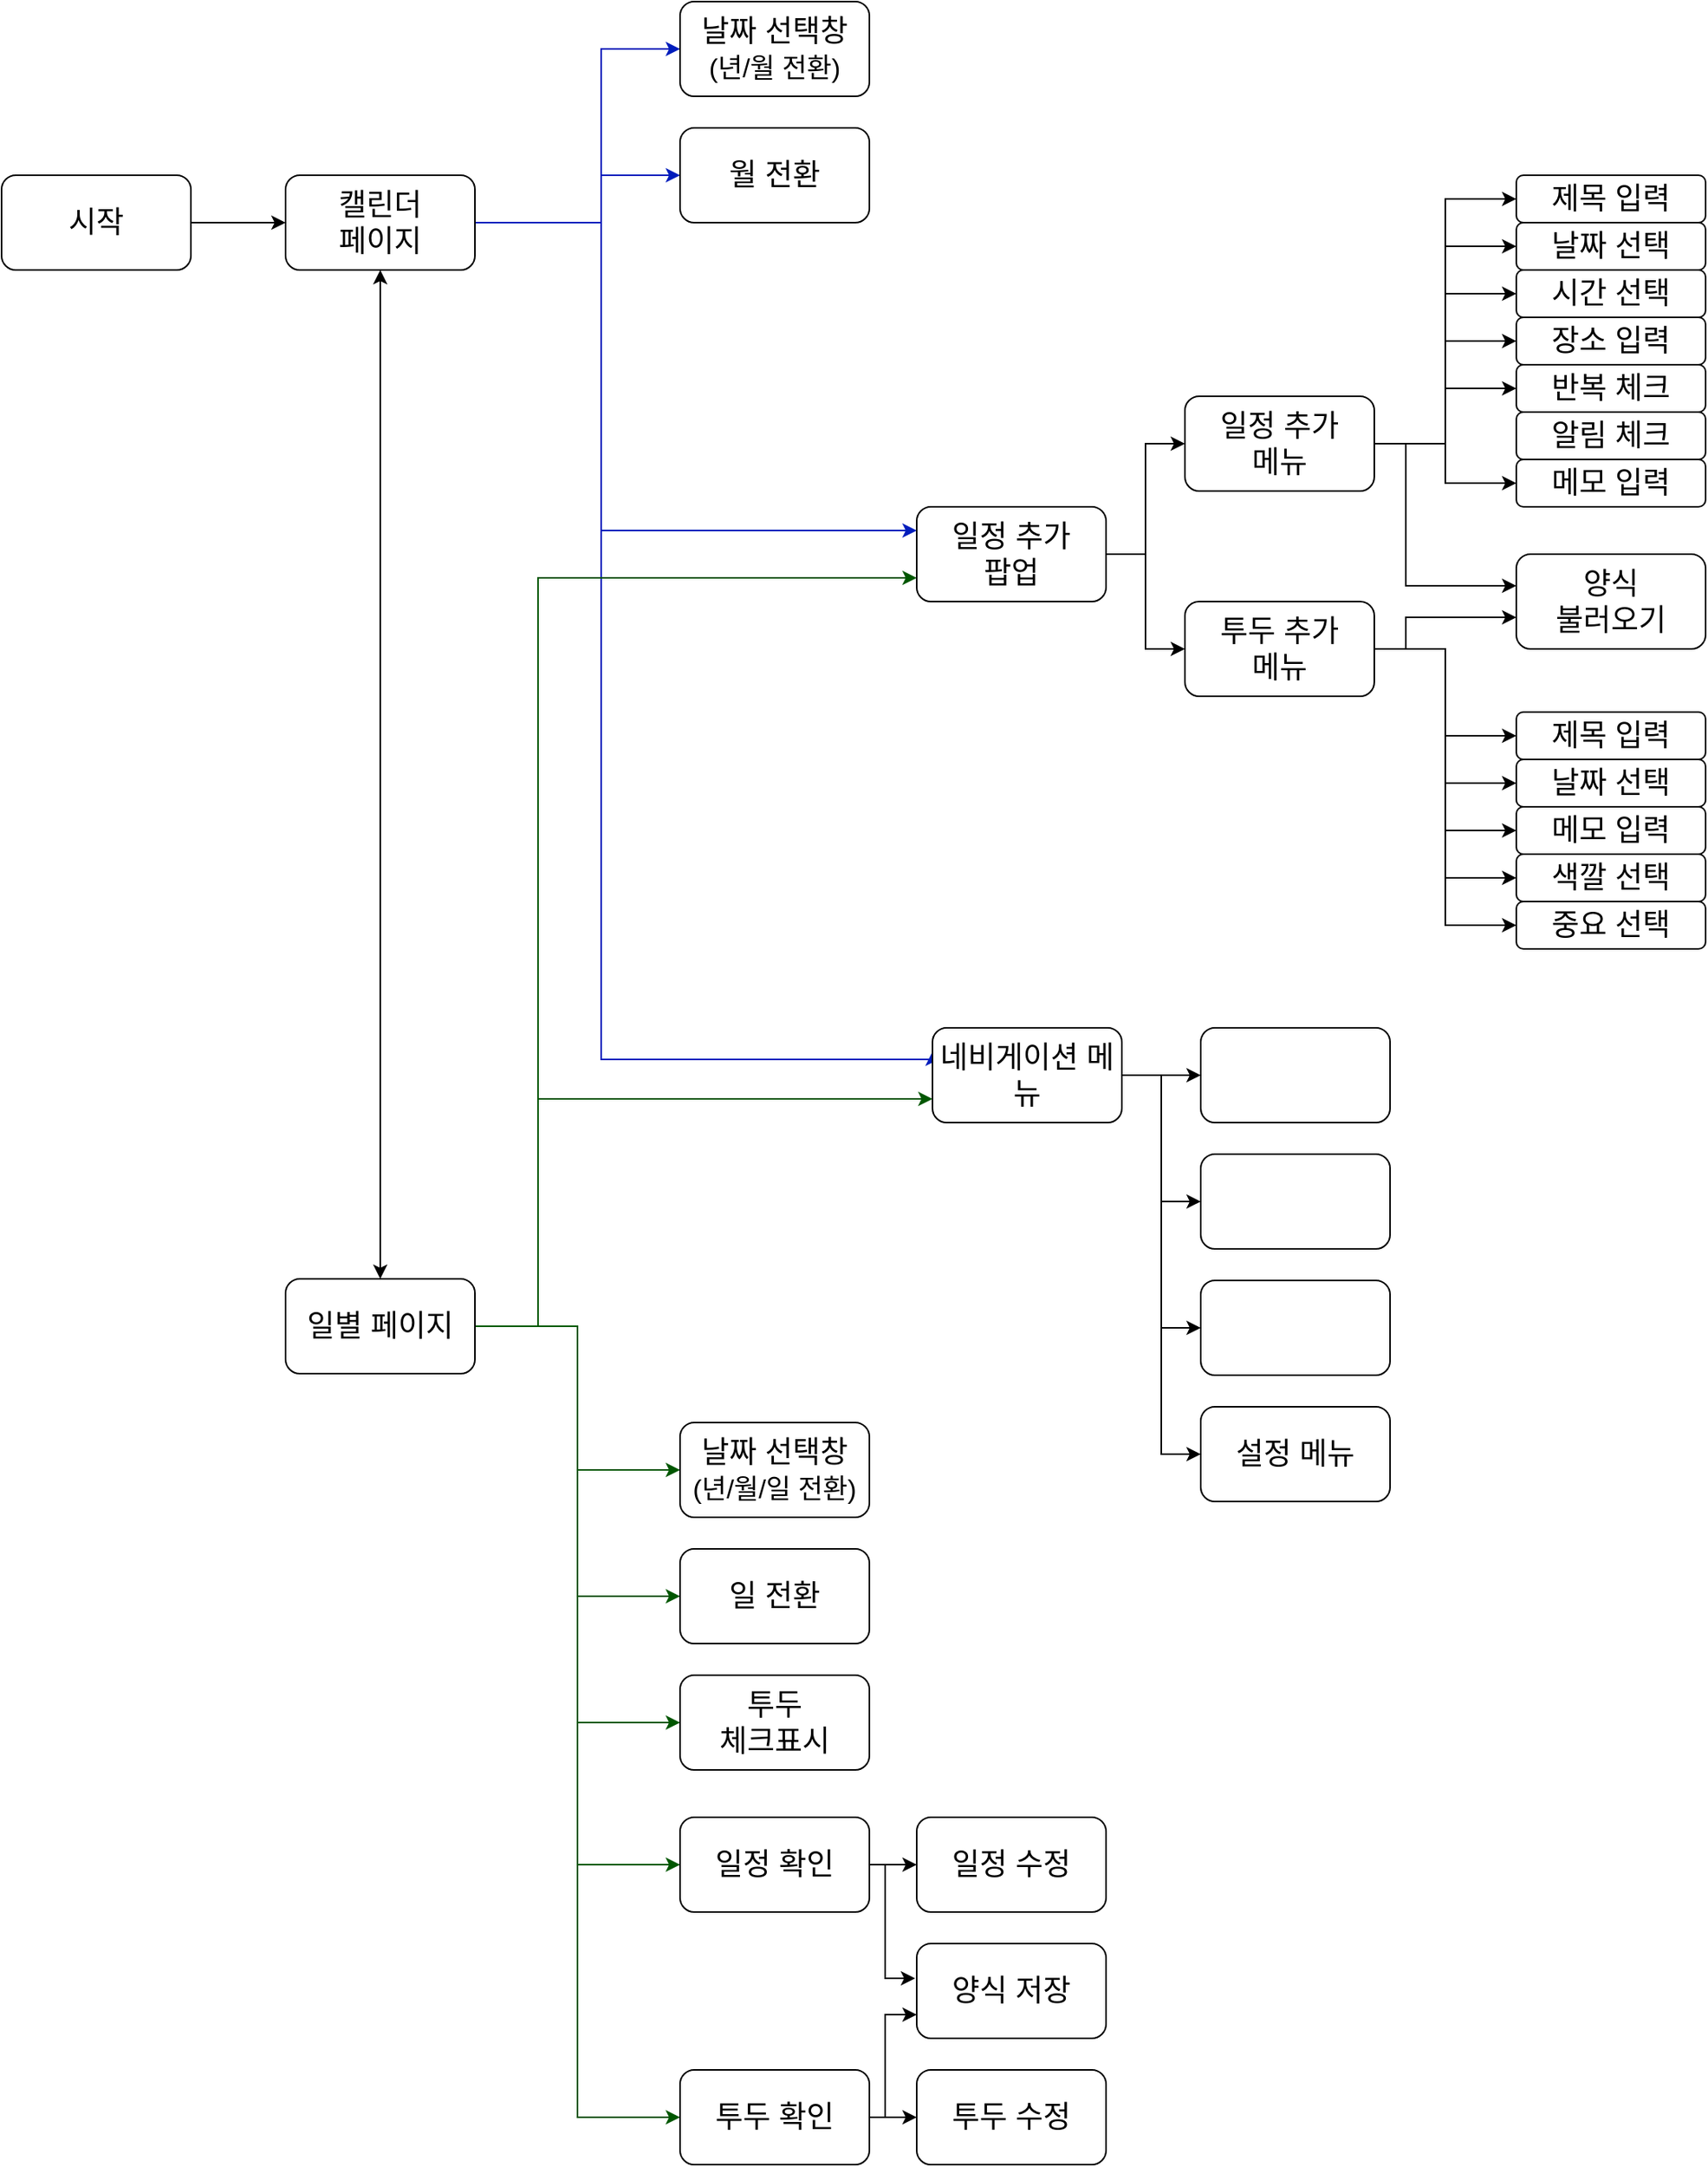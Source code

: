 <mxfile version="14.8.4" type="github">
  <diagram id="lgB7rUNafJfhlGt-I0vj" name="Page-1">
    <mxGraphModel dx="2954" dy="1853" grid="1" gridSize="10" guides="1" tooltips="1" connect="1" arrows="1" fold="1" page="1" pageScale="1" pageWidth="827" pageHeight="1169" math="0" shadow="0">
      <root>
        <mxCell id="0" />
        <mxCell id="1" parent="0" />
        <mxCell id="cT8H6JmW8l_jMYOCZ-GM-6" style="edgeStyle=orthogonalEdgeStyle;rounded=0;orthogonalLoop=1;jettySize=auto;html=1;entryX=0;entryY=0.25;entryDx=0;entryDy=0;fillColor=#0050ef;strokeColor=#001DBC;" edge="1" parent="1" source="cT8H6JmW8l_jMYOCZ-GM-1" target="cT8H6JmW8l_jMYOCZ-GM-2">
          <mxGeometry relative="1" as="geometry">
            <mxPoint x="-650" y="420" as="targetPoint" />
            <Array as="points">
              <mxPoint x="-820" y="230" />
              <mxPoint x="-820" y="425" />
            </Array>
          </mxGeometry>
        </mxCell>
        <mxCell id="cT8H6JmW8l_jMYOCZ-GM-7" style="edgeStyle=orthogonalEdgeStyle;rounded=0;orthogonalLoop=1;jettySize=auto;html=1;entryX=0.5;entryY=0;entryDx=0;entryDy=0;startArrow=classic;startFill=1;" edge="1" parent="1" source="cT8H6JmW8l_jMYOCZ-GM-1" target="cT8H6JmW8l_jMYOCZ-GM-4">
          <mxGeometry relative="1" as="geometry">
            <mxPoint x="-960" y="810" as="targetPoint" />
          </mxGeometry>
        </mxCell>
        <mxCell id="cT8H6JmW8l_jMYOCZ-GM-8" style="edgeStyle=orthogonalEdgeStyle;rounded=0;orthogonalLoop=1;jettySize=auto;html=1;entryX=0;entryY=0.25;entryDx=0;entryDy=0;fillColor=#0050ef;strokeColor=#001DBC;" edge="1" parent="1" source="cT8H6JmW8l_jMYOCZ-GM-1" target="cT8H6JmW8l_jMYOCZ-GM-3">
          <mxGeometry relative="1" as="geometry">
            <mxPoint x="-700" y="690" as="targetPoint" />
            <Array as="points">
              <mxPoint x="-820" y="230" />
              <mxPoint x="-820" y="760" />
              <mxPoint x="-610" y="760" />
            </Array>
          </mxGeometry>
        </mxCell>
        <mxCell id="cT8H6JmW8l_jMYOCZ-GM-28" style="edgeStyle=orthogonalEdgeStyle;rounded=0;orthogonalLoop=1;jettySize=auto;html=1;entryX=0;entryY=0.5;entryDx=0;entryDy=0;fontSize=19;endArrow=classic;endFill=1;fillColor=#0050ef;strokeColor=#001DBC;" edge="1" parent="1" source="cT8H6JmW8l_jMYOCZ-GM-1" target="cT8H6JmW8l_jMYOCZ-GM-17">
          <mxGeometry relative="1" as="geometry">
            <Array as="points">
              <mxPoint x="-820" y="230" />
              <mxPoint x="-820" y="200" />
            </Array>
          </mxGeometry>
        </mxCell>
        <mxCell id="cT8H6JmW8l_jMYOCZ-GM-35" style="edgeStyle=orthogonalEdgeStyle;rounded=0;orthogonalLoop=1;jettySize=auto;html=1;entryX=0;entryY=0.5;entryDx=0;entryDy=0;fontSize=19;endArrow=classic;endFill=1;fillColor=#0050ef;strokeColor=#001DBC;" edge="1" parent="1" source="cT8H6JmW8l_jMYOCZ-GM-1" target="cT8H6JmW8l_jMYOCZ-GM-33">
          <mxGeometry relative="1" as="geometry">
            <Array as="points">
              <mxPoint x="-820" y="230" />
              <mxPoint x="-820" y="120" />
            </Array>
          </mxGeometry>
        </mxCell>
        <mxCell id="cT8H6JmW8l_jMYOCZ-GM-1" value="캘린더&lt;br&gt;페이지" style="rounded=1;whiteSpace=wrap;html=1;fontSize=19;" vertex="1" parent="1">
          <mxGeometry x="-1020" y="200" width="120" height="60" as="geometry" />
        </mxCell>
        <mxCell id="cT8H6JmW8l_jMYOCZ-GM-24" style="edgeStyle=orthogonalEdgeStyle;rounded=0;orthogonalLoop=1;jettySize=auto;html=1;entryX=0;entryY=0.5;entryDx=0;entryDy=0;" edge="1" parent="1" source="cT8H6JmW8l_jMYOCZ-GM-2" target="cT8H6JmW8l_jMYOCZ-GM-23">
          <mxGeometry relative="1" as="geometry" />
        </mxCell>
        <mxCell id="cT8H6JmW8l_jMYOCZ-GM-26" style="edgeStyle=orthogonalEdgeStyle;rounded=0;orthogonalLoop=1;jettySize=auto;html=1;entryX=0;entryY=0.5;entryDx=0;entryDy=0;fontSize=19;" edge="1" parent="1" source="cT8H6JmW8l_jMYOCZ-GM-2" target="cT8H6JmW8l_jMYOCZ-GM-25">
          <mxGeometry relative="1" as="geometry" />
        </mxCell>
        <mxCell id="cT8H6JmW8l_jMYOCZ-GM-2" value="일정 추가 &lt;br&gt;팝업" style="rounded=1;whiteSpace=wrap;html=1;fontSize=19;" vertex="1" parent="1">
          <mxGeometry x="-620" y="410" width="120" height="60" as="geometry" />
        </mxCell>
        <mxCell id="cT8H6JmW8l_jMYOCZ-GM-12" style="edgeStyle=orthogonalEdgeStyle;rounded=0;orthogonalLoop=1;jettySize=auto;html=1;" edge="1" parent="1" source="cT8H6JmW8l_jMYOCZ-GM-3">
          <mxGeometry relative="1" as="geometry">
            <mxPoint x="-440" y="770" as="targetPoint" />
          </mxGeometry>
        </mxCell>
        <mxCell id="cT8H6JmW8l_jMYOCZ-GM-43" style="edgeStyle=orthogonalEdgeStyle;rounded=0;orthogonalLoop=1;jettySize=auto;html=1;entryX=0;entryY=0.5;entryDx=0;entryDy=0;fontSize=19;endArrow=classic;endFill=1;" edge="1" parent="1" source="cT8H6JmW8l_jMYOCZ-GM-3" target="cT8H6JmW8l_jMYOCZ-GM-39">
          <mxGeometry relative="1" as="geometry" />
        </mxCell>
        <mxCell id="cT8H6JmW8l_jMYOCZ-GM-44" style="edgeStyle=orthogonalEdgeStyle;rounded=0;orthogonalLoop=1;jettySize=auto;html=1;entryX=0;entryY=0.5;entryDx=0;entryDy=0;fontSize=19;endArrow=classic;endFill=1;" edge="1" parent="1" source="cT8H6JmW8l_jMYOCZ-GM-3" target="cT8H6JmW8l_jMYOCZ-GM-40">
          <mxGeometry relative="1" as="geometry" />
        </mxCell>
        <mxCell id="cT8H6JmW8l_jMYOCZ-GM-45" style="edgeStyle=orthogonalEdgeStyle;rounded=0;orthogonalLoop=1;jettySize=auto;html=1;entryX=0;entryY=0.5;entryDx=0;entryDy=0;fontSize=19;endArrow=classic;endFill=1;" edge="1" parent="1" source="cT8H6JmW8l_jMYOCZ-GM-3" target="cT8H6JmW8l_jMYOCZ-GM-41">
          <mxGeometry relative="1" as="geometry" />
        </mxCell>
        <mxCell id="cT8H6JmW8l_jMYOCZ-GM-3" value="네비게이션 메뉴" style="rounded=1;whiteSpace=wrap;html=1;fontSize=19;" vertex="1" parent="1">
          <mxGeometry x="-610" y="740" width="120" height="60" as="geometry" />
        </mxCell>
        <mxCell id="cT8H6JmW8l_jMYOCZ-GM-20" style="edgeStyle=orthogonalEdgeStyle;rounded=0;orthogonalLoop=1;jettySize=auto;html=1;entryX=0;entryY=0.5;entryDx=0;entryDy=0;fillColor=#008a00;strokeColor=#005700;" edge="1" parent="1" source="cT8H6JmW8l_jMYOCZ-GM-4" target="cT8H6JmW8l_jMYOCZ-GM-16">
          <mxGeometry relative="1" as="geometry" />
        </mxCell>
        <mxCell id="cT8H6JmW8l_jMYOCZ-GM-34" style="edgeStyle=orthogonalEdgeStyle;rounded=0;orthogonalLoop=1;jettySize=auto;html=1;entryX=0;entryY=0.5;entryDx=0;entryDy=0;fontSize=19;endArrow=classic;endFill=1;fillColor=#008a00;strokeColor=#005700;" edge="1" parent="1" source="cT8H6JmW8l_jMYOCZ-GM-4" target="cT8H6JmW8l_jMYOCZ-GM-32">
          <mxGeometry relative="1" as="geometry" />
        </mxCell>
        <mxCell id="cT8H6JmW8l_jMYOCZ-GM-36" style="edgeStyle=orthogonalEdgeStyle;rounded=0;orthogonalLoop=1;jettySize=auto;html=1;fontSize=19;endArrow=classic;endFill=1;entryX=0;entryY=0.75;entryDx=0;entryDy=0;fillColor=#008a00;strokeColor=#005700;" edge="1" parent="1" source="cT8H6JmW8l_jMYOCZ-GM-4" target="cT8H6JmW8l_jMYOCZ-GM-3">
          <mxGeometry relative="1" as="geometry">
            <mxPoint x="-630" y="710" as="targetPoint" />
            <Array as="points">
              <mxPoint x="-860" y="929" />
              <mxPoint x="-860" y="785" />
            </Array>
          </mxGeometry>
        </mxCell>
        <mxCell id="cT8H6JmW8l_jMYOCZ-GM-38" style="edgeStyle=orthogonalEdgeStyle;rounded=0;orthogonalLoop=1;jettySize=auto;html=1;fontSize=19;endArrow=classic;endFill=1;entryX=0;entryY=0.75;entryDx=0;entryDy=0;fillColor=#008a00;strokeColor=#005700;" edge="1" parent="1" source="cT8H6JmW8l_jMYOCZ-GM-4" target="cT8H6JmW8l_jMYOCZ-GM-2">
          <mxGeometry relative="1" as="geometry">
            <mxPoint x="-710" y="460" as="targetPoint" />
            <Array as="points">
              <mxPoint x="-860" y="929" />
              <mxPoint x="-860" y="455" />
            </Array>
          </mxGeometry>
        </mxCell>
        <mxCell id="cT8H6JmW8l_jMYOCZ-GM-51" style="edgeStyle=orthogonalEdgeStyle;rounded=0;orthogonalLoop=1;jettySize=auto;html=1;entryX=0;entryY=0.5;entryDx=0;entryDy=0;fontSize=19;startArrow=none;startFill=0;endArrow=classic;endFill=1;fillColor=#008a00;strokeColor=#005700;" edge="1" parent="1" source="cT8H6JmW8l_jMYOCZ-GM-4" target="cT8H6JmW8l_jMYOCZ-GM-50">
          <mxGeometry relative="1" as="geometry" />
        </mxCell>
        <mxCell id="cT8H6JmW8l_jMYOCZ-GM-52" style="edgeStyle=orthogonalEdgeStyle;rounded=0;orthogonalLoop=1;jettySize=auto;html=1;entryX=0;entryY=0.5;entryDx=0;entryDy=0;fontSize=19;startArrow=none;startFill=0;endArrow=classic;endFill=1;fillColor=#008a00;strokeColor=#005700;" edge="1" parent="1" source="cT8H6JmW8l_jMYOCZ-GM-4" target="cT8H6JmW8l_jMYOCZ-GM-15">
          <mxGeometry relative="1" as="geometry" />
        </mxCell>
        <mxCell id="cT8H6JmW8l_jMYOCZ-GM-58" style="edgeStyle=orthogonalEdgeStyle;rounded=0;orthogonalLoop=1;jettySize=auto;html=1;entryX=0;entryY=0.5;entryDx=0;entryDy=0;fontSize=19;startArrow=none;startFill=0;endArrow=classic;endFill=1;fillColor=#008a00;strokeColor=#005700;" edge="1" parent="1" source="cT8H6JmW8l_jMYOCZ-GM-4" target="cT8H6JmW8l_jMYOCZ-GM-57">
          <mxGeometry relative="1" as="geometry" />
        </mxCell>
        <mxCell id="cT8H6JmW8l_jMYOCZ-GM-4" value="일별 페이지" style="rounded=1;whiteSpace=wrap;html=1;fontSize=19;" vertex="1" parent="1">
          <mxGeometry x="-1020" y="899" width="120" height="60" as="geometry" />
        </mxCell>
        <mxCell id="cT8H6JmW8l_jMYOCZ-GM-10" style="edgeStyle=orthogonalEdgeStyle;rounded=0;orthogonalLoop=1;jettySize=auto;html=1;entryX=0;entryY=0.5;entryDx=0;entryDy=0;" edge="1" parent="1" source="cT8H6JmW8l_jMYOCZ-GM-9" target="cT8H6JmW8l_jMYOCZ-GM-1">
          <mxGeometry relative="1" as="geometry">
            <mxPoint x="-1030" y="230" as="targetPoint" />
          </mxGeometry>
        </mxCell>
        <mxCell id="cT8H6JmW8l_jMYOCZ-GM-9" value="시작" style="rounded=1;whiteSpace=wrap;html=1;fontSize=19;" vertex="1" parent="1">
          <mxGeometry x="-1200" y="200" width="120" height="60" as="geometry" />
        </mxCell>
        <mxCell id="cT8H6JmW8l_jMYOCZ-GM-13" value="" style="rounded=1;whiteSpace=wrap;html=1;fontSize=19;" vertex="1" parent="1">
          <mxGeometry x="-440" y="740" width="120" height="60" as="geometry" />
        </mxCell>
        <mxCell id="cT8H6JmW8l_jMYOCZ-GM-15" value="날짜 선택창&lt;br&gt;&lt;font style=&quot;font-size: 17px&quot;&gt;(년/월/일 전환)&lt;/font&gt;" style="rounded=1;whiteSpace=wrap;html=1;fontSize=19;" vertex="1" parent="1">
          <mxGeometry x="-770" y="990" width="120" height="60" as="geometry" />
        </mxCell>
        <mxCell id="cT8H6JmW8l_jMYOCZ-GM-48" value="" style="edgeStyle=orthogonalEdgeStyle;rounded=0;orthogonalLoop=1;jettySize=auto;html=1;fontSize=19;startArrow=none;startFill=0;endArrow=classic;endFill=1;" edge="1" parent="1" source="cT8H6JmW8l_jMYOCZ-GM-16" target="cT8H6JmW8l_jMYOCZ-GM-46">
          <mxGeometry relative="1" as="geometry" />
        </mxCell>
        <mxCell id="cT8H6JmW8l_jMYOCZ-GM-90" style="edgeStyle=orthogonalEdgeStyle;rounded=0;orthogonalLoop=1;jettySize=auto;html=1;fontSize=19;startArrow=none;startFill=0;endArrow=classic;endFill=1;" edge="1" parent="1" source="cT8H6JmW8l_jMYOCZ-GM-16">
          <mxGeometry relative="1" as="geometry">
            <mxPoint x="-621" y="1342" as="targetPoint" />
            <Array as="points">
              <mxPoint x="-640" y="1270" />
              <mxPoint x="-640" y="1342" />
            </Array>
          </mxGeometry>
        </mxCell>
        <mxCell id="cT8H6JmW8l_jMYOCZ-GM-16" value="일정 확인" style="rounded=1;whiteSpace=wrap;html=1;fontSize=19;" vertex="1" parent="1">
          <mxGeometry x="-770" y="1240" width="120" height="60" as="geometry" />
        </mxCell>
        <mxCell id="cT8H6JmW8l_jMYOCZ-GM-17" value="&lt;font style=&quot;font-size: 17px&quot;&gt;&lt;span style=&quot;font-size: 19px&quot;&gt;월 전환&lt;/span&gt;&lt;br&gt;&lt;/font&gt;" style="rounded=1;whiteSpace=wrap;html=1;fontSize=19;" vertex="1" parent="1">
          <mxGeometry x="-770" y="170" width="120" height="60" as="geometry" />
        </mxCell>
        <mxCell id="cT8H6JmW8l_jMYOCZ-GM-54" value="" style="edgeStyle=orthogonalEdgeStyle;rounded=0;orthogonalLoop=1;jettySize=auto;html=1;fontSize=19;startArrow=none;startFill=0;endArrow=classic;endFill=1;" edge="1" parent="1" source="cT8H6JmW8l_jMYOCZ-GM-23" target="cT8H6JmW8l_jMYOCZ-GM-53">
          <mxGeometry relative="1" as="geometry">
            <Array as="points">
              <mxPoint x="-310" y="370" />
              <mxPoint x="-310" y="460" />
            </Array>
          </mxGeometry>
        </mxCell>
        <mxCell id="cT8H6JmW8l_jMYOCZ-GM-68" style="edgeStyle=orthogonalEdgeStyle;rounded=0;orthogonalLoop=1;jettySize=auto;html=1;entryX=0;entryY=0.5;entryDx=0;entryDy=0;fontSize=19;startArrow=none;startFill=0;endArrow=classic;endFill=1;" edge="1" parent="1" source="cT8H6JmW8l_jMYOCZ-GM-23" target="cT8H6JmW8l_jMYOCZ-GM-62">
          <mxGeometry relative="1" as="geometry" />
        </mxCell>
        <mxCell id="cT8H6JmW8l_jMYOCZ-GM-69" style="edgeStyle=orthogonalEdgeStyle;rounded=0;orthogonalLoop=1;jettySize=auto;html=1;entryX=0;entryY=0.5;entryDx=0;entryDy=0;fontSize=19;startArrow=none;startFill=0;endArrow=classic;endFill=1;" edge="1" parent="1" source="cT8H6JmW8l_jMYOCZ-GM-23" target="cT8H6JmW8l_jMYOCZ-GM-64">
          <mxGeometry relative="1" as="geometry" />
        </mxCell>
        <mxCell id="cT8H6JmW8l_jMYOCZ-GM-70" style="edgeStyle=orthogonalEdgeStyle;rounded=0;orthogonalLoop=1;jettySize=auto;html=1;entryX=0;entryY=0.5;entryDx=0;entryDy=0;fontSize=19;startArrow=none;startFill=0;endArrow=classic;endFill=1;" edge="1" parent="1" source="cT8H6JmW8l_jMYOCZ-GM-23" target="cT8H6JmW8l_jMYOCZ-GM-65">
          <mxGeometry relative="1" as="geometry" />
        </mxCell>
        <mxCell id="cT8H6JmW8l_jMYOCZ-GM-71" style="edgeStyle=orthogonalEdgeStyle;rounded=0;orthogonalLoop=1;jettySize=auto;html=1;entryX=0;entryY=0.5;entryDx=0;entryDy=0;fontSize=19;startArrow=none;startFill=0;endArrow=classic;endFill=1;" edge="1" parent="1" source="cT8H6JmW8l_jMYOCZ-GM-23" target="cT8H6JmW8l_jMYOCZ-GM-66">
          <mxGeometry relative="1" as="geometry" />
        </mxCell>
        <mxCell id="cT8H6JmW8l_jMYOCZ-GM-72" style="edgeStyle=orthogonalEdgeStyle;rounded=0;orthogonalLoop=1;jettySize=auto;html=1;entryX=0;entryY=0.5;entryDx=0;entryDy=0;fontSize=19;startArrow=none;startFill=0;endArrow=classic;endFill=1;" edge="1" parent="1" source="cT8H6JmW8l_jMYOCZ-GM-23" target="cT8H6JmW8l_jMYOCZ-GM-67">
          <mxGeometry relative="1" as="geometry" />
        </mxCell>
        <mxCell id="cT8H6JmW8l_jMYOCZ-GM-84" style="edgeStyle=orthogonalEdgeStyle;rounded=0;orthogonalLoop=1;jettySize=auto;html=1;entryX=0;entryY=0.5;entryDx=0;entryDy=0;fontSize=19;startArrow=none;startFill=0;endArrow=classic;endFill=1;" edge="1" parent="1" source="cT8H6JmW8l_jMYOCZ-GM-23" target="cT8H6JmW8l_jMYOCZ-GM-83">
          <mxGeometry relative="1" as="geometry" />
        </mxCell>
        <mxCell id="cT8H6JmW8l_jMYOCZ-GM-23" value="일정 추가&lt;br&gt;메뉴" style="rounded=1;whiteSpace=wrap;html=1;fontSize=19;" vertex="1" parent="1">
          <mxGeometry x="-450" y="340" width="120" height="60" as="geometry" />
        </mxCell>
        <mxCell id="cT8H6JmW8l_jMYOCZ-GM-78" style="edgeStyle=orthogonalEdgeStyle;rounded=0;orthogonalLoop=1;jettySize=auto;html=1;entryX=0;entryY=0.5;entryDx=0;entryDy=0;fontSize=19;startArrow=none;startFill=0;endArrow=classic;endFill=1;" edge="1" parent="1" source="cT8H6JmW8l_jMYOCZ-GM-25" target="cT8H6JmW8l_jMYOCZ-GM-73">
          <mxGeometry relative="1" as="geometry" />
        </mxCell>
        <mxCell id="cT8H6JmW8l_jMYOCZ-GM-79" style="edgeStyle=orthogonalEdgeStyle;rounded=0;orthogonalLoop=1;jettySize=auto;html=1;entryX=0;entryY=0.5;entryDx=0;entryDy=0;fontSize=19;startArrow=none;startFill=0;endArrow=classic;endFill=1;" edge="1" parent="1" source="cT8H6JmW8l_jMYOCZ-GM-25" target="cT8H6JmW8l_jMYOCZ-GM-74">
          <mxGeometry relative="1" as="geometry" />
        </mxCell>
        <mxCell id="cT8H6JmW8l_jMYOCZ-GM-80" style="edgeStyle=orthogonalEdgeStyle;rounded=0;orthogonalLoop=1;jettySize=auto;html=1;entryX=0;entryY=0.5;entryDx=0;entryDy=0;fontSize=19;startArrow=none;startFill=0;endArrow=classic;endFill=1;" edge="1" parent="1" source="cT8H6JmW8l_jMYOCZ-GM-25" target="cT8H6JmW8l_jMYOCZ-GM-75">
          <mxGeometry relative="1" as="geometry" />
        </mxCell>
        <mxCell id="cT8H6JmW8l_jMYOCZ-GM-81" style="edgeStyle=orthogonalEdgeStyle;rounded=0;orthogonalLoop=1;jettySize=auto;html=1;entryX=0;entryY=0.5;entryDx=0;entryDy=0;fontSize=19;startArrow=none;startFill=0;endArrow=classic;endFill=1;entryPerimeter=0;" edge="1" parent="1" source="cT8H6JmW8l_jMYOCZ-GM-25" target="cT8H6JmW8l_jMYOCZ-GM-76">
          <mxGeometry relative="1" as="geometry" />
        </mxCell>
        <mxCell id="cT8H6JmW8l_jMYOCZ-GM-88" style="edgeStyle=orthogonalEdgeStyle;rounded=0;orthogonalLoop=1;jettySize=auto;html=1;entryX=0;entryY=0.5;entryDx=0;entryDy=0;fontSize=19;startArrow=none;startFill=0;endArrow=classic;endFill=1;" edge="1" parent="1" source="cT8H6JmW8l_jMYOCZ-GM-25" target="cT8H6JmW8l_jMYOCZ-GM-87">
          <mxGeometry relative="1" as="geometry" />
        </mxCell>
        <mxCell id="cT8H6JmW8l_jMYOCZ-GM-25" value="투두 추가&lt;br&gt;메뉴" style="rounded=1;whiteSpace=wrap;html=1;fontSize=19;" vertex="1" parent="1">
          <mxGeometry x="-450" y="470" width="120" height="60" as="geometry" />
        </mxCell>
        <mxCell id="cT8H6JmW8l_jMYOCZ-GM-49" value="" style="edgeStyle=orthogonalEdgeStyle;rounded=0;orthogonalLoop=1;jettySize=auto;html=1;fontSize=19;startArrow=none;startFill=0;endArrow=classic;endFill=1;" edge="1" parent="1" source="cT8H6JmW8l_jMYOCZ-GM-32" target="cT8H6JmW8l_jMYOCZ-GM-47">
          <mxGeometry relative="1" as="geometry" />
        </mxCell>
        <mxCell id="cT8H6JmW8l_jMYOCZ-GM-91" style="edgeStyle=orthogonalEdgeStyle;rounded=0;orthogonalLoop=1;jettySize=auto;html=1;entryX=0;entryY=0.75;entryDx=0;entryDy=0;fontSize=19;startArrow=none;startFill=0;endArrow=classic;endFill=1;" edge="1" parent="1" source="cT8H6JmW8l_jMYOCZ-GM-32" target="cT8H6JmW8l_jMYOCZ-GM-89">
          <mxGeometry relative="1" as="geometry">
            <Array as="points">
              <mxPoint x="-640" y="1430" />
              <mxPoint x="-640" y="1365" />
            </Array>
          </mxGeometry>
        </mxCell>
        <mxCell id="cT8H6JmW8l_jMYOCZ-GM-32" value="투두 확인" style="rounded=1;whiteSpace=wrap;html=1;fontSize=19;" vertex="1" parent="1">
          <mxGeometry x="-770" y="1400" width="120" height="60" as="geometry" />
        </mxCell>
        <mxCell id="cT8H6JmW8l_jMYOCZ-GM-33" value="&lt;span&gt;날짜 선택창&lt;/span&gt;&lt;br&gt;&lt;font style=&quot;font-size: 17px&quot;&gt;(년/월 전환)&lt;/font&gt;" style="rounded=1;whiteSpace=wrap;html=1;fontSize=19;" vertex="1" parent="1">
          <mxGeometry x="-770" y="90" width="120" height="60" as="geometry" />
        </mxCell>
        <mxCell id="cT8H6JmW8l_jMYOCZ-GM-39" value="" style="rounded=1;whiteSpace=wrap;html=1;fontSize=19;" vertex="1" parent="1">
          <mxGeometry x="-440" y="820" width="120" height="60" as="geometry" />
        </mxCell>
        <mxCell id="cT8H6JmW8l_jMYOCZ-GM-40" value="" style="rounded=1;whiteSpace=wrap;html=1;fontSize=19;" vertex="1" parent="1">
          <mxGeometry x="-440" y="900" width="120" height="60" as="geometry" />
        </mxCell>
        <mxCell id="cT8H6JmW8l_jMYOCZ-GM-41" value="설정 메뉴" style="rounded=1;whiteSpace=wrap;html=1;fontSize=19;" vertex="1" parent="1">
          <mxGeometry x="-440" y="980" width="120" height="60" as="geometry" />
        </mxCell>
        <mxCell id="cT8H6JmW8l_jMYOCZ-GM-46" value="일정 수정" style="rounded=1;whiteSpace=wrap;html=1;fontSize=19;" vertex="1" parent="1">
          <mxGeometry x="-620" y="1240" width="120" height="60" as="geometry" />
        </mxCell>
        <mxCell id="cT8H6JmW8l_jMYOCZ-GM-47" value="투두 수정" style="rounded=1;whiteSpace=wrap;html=1;fontSize=19;" vertex="1" parent="1">
          <mxGeometry x="-620" y="1400" width="120" height="60" as="geometry" />
        </mxCell>
        <mxCell id="cT8H6JmW8l_jMYOCZ-GM-50" value="일 전환" style="rounded=1;whiteSpace=wrap;html=1;fontSize=19;" vertex="1" parent="1">
          <mxGeometry x="-770" y="1070" width="120" height="60" as="geometry" />
        </mxCell>
        <mxCell id="cT8H6JmW8l_jMYOCZ-GM-53" value="양식&lt;br&gt;불러오기" style="rounded=1;whiteSpace=wrap;html=1;fontSize=19;" vertex="1" parent="1">
          <mxGeometry x="-240" y="440" width="120" height="60" as="geometry" />
        </mxCell>
        <mxCell id="cT8H6JmW8l_jMYOCZ-GM-57" value="투두 &lt;br&gt;체크표시" style="rounded=1;whiteSpace=wrap;html=1;fontSize=19;" vertex="1" parent="1">
          <mxGeometry x="-770" y="1150" width="120" height="60" as="geometry" />
        </mxCell>
        <mxCell id="cT8H6JmW8l_jMYOCZ-GM-59" value="" style="edgeStyle=orthogonalEdgeStyle;rounded=0;orthogonalLoop=1;jettySize=auto;html=1;fontSize=19;startArrow=none;startFill=0;endArrow=classic;endFill=1;exitX=1;exitY=0.5;exitDx=0;exitDy=0;" edge="1" parent="1" source="cT8H6JmW8l_jMYOCZ-GM-25">
          <mxGeometry relative="1" as="geometry">
            <mxPoint x="-330.0" y="510" as="sourcePoint" />
            <mxPoint x="-240" y="480" as="targetPoint" />
            <Array as="points">
              <mxPoint x="-310" y="500" />
              <mxPoint x="-310" y="480" />
              <mxPoint x="-240" y="480" />
            </Array>
          </mxGeometry>
        </mxCell>
        <mxCell id="cT8H6JmW8l_jMYOCZ-GM-62" value="날짜 선택" style="rounded=1;whiteSpace=wrap;html=1;fontSize=19;" vertex="1" parent="1">
          <mxGeometry x="-240" y="230" width="120" height="30" as="geometry" />
        </mxCell>
        <mxCell id="cT8H6JmW8l_jMYOCZ-GM-64" value="시간 선택" style="rounded=1;whiteSpace=wrap;html=1;fontSize=19;" vertex="1" parent="1">
          <mxGeometry x="-240" y="260" width="120" height="30" as="geometry" />
        </mxCell>
        <mxCell id="cT8H6JmW8l_jMYOCZ-GM-65" value="장소 입력" style="rounded=1;whiteSpace=wrap;html=1;fontSize=19;" vertex="1" parent="1">
          <mxGeometry x="-240" y="290" width="120" height="30" as="geometry" />
        </mxCell>
        <mxCell id="cT8H6JmW8l_jMYOCZ-GM-66" value="반복 체크" style="rounded=1;whiteSpace=wrap;html=1;fontSize=19;" vertex="1" parent="1">
          <mxGeometry x="-240" y="320" width="120" height="30" as="geometry" />
        </mxCell>
        <mxCell id="cT8H6JmW8l_jMYOCZ-GM-67" value="메모 입력" style="rounded=1;whiteSpace=wrap;html=1;fontSize=19;" vertex="1" parent="1">
          <mxGeometry x="-240" y="380" width="120" height="30" as="geometry" />
        </mxCell>
        <mxCell id="cT8H6JmW8l_jMYOCZ-GM-73" value="날짜 선택" style="rounded=1;whiteSpace=wrap;html=1;fontSize=19;" vertex="1" parent="1">
          <mxGeometry x="-240" y="570" width="120" height="30" as="geometry" />
        </mxCell>
        <mxCell id="cT8H6JmW8l_jMYOCZ-GM-74" value="메모 입력" style="rounded=1;whiteSpace=wrap;html=1;fontSize=19;" vertex="1" parent="1">
          <mxGeometry x="-240" y="600" width="120" height="30" as="geometry" />
        </mxCell>
        <mxCell id="cT8H6JmW8l_jMYOCZ-GM-75" value="색깔 선택" style="rounded=1;whiteSpace=wrap;html=1;fontSize=19;" vertex="1" parent="1">
          <mxGeometry x="-240" y="630" width="120" height="30" as="geometry" />
        </mxCell>
        <mxCell id="cT8H6JmW8l_jMYOCZ-GM-76" value="중요 선택" style="rounded=1;whiteSpace=wrap;html=1;fontSize=19;" vertex="1" parent="1">
          <mxGeometry x="-240" y="660" width="120" height="30" as="geometry" />
        </mxCell>
        <mxCell id="cT8H6JmW8l_jMYOCZ-GM-83" value="제목 입력" style="rounded=1;whiteSpace=wrap;html=1;fontSize=19;" vertex="1" parent="1">
          <mxGeometry x="-240" y="200" width="120" height="30" as="geometry" />
        </mxCell>
        <mxCell id="cT8H6JmW8l_jMYOCZ-GM-85" value="알림 체크" style="rounded=1;whiteSpace=wrap;html=1;fontSize=19;" vertex="1" parent="1">
          <mxGeometry x="-240" y="350" width="120" height="30" as="geometry" />
        </mxCell>
        <mxCell id="cT8H6JmW8l_jMYOCZ-GM-87" value="제목 입력" style="rounded=1;whiteSpace=wrap;html=1;fontSize=19;" vertex="1" parent="1">
          <mxGeometry x="-240" y="540" width="120" height="30" as="geometry" />
        </mxCell>
        <mxCell id="cT8H6JmW8l_jMYOCZ-GM-89" value="양식 저장" style="rounded=1;whiteSpace=wrap;html=1;fontSize=19;" vertex="1" parent="1">
          <mxGeometry x="-620" y="1320" width="120" height="60" as="geometry" />
        </mxCell>
      </root>
    </mxGraphModel>
  </diagram>
</mxfile>
